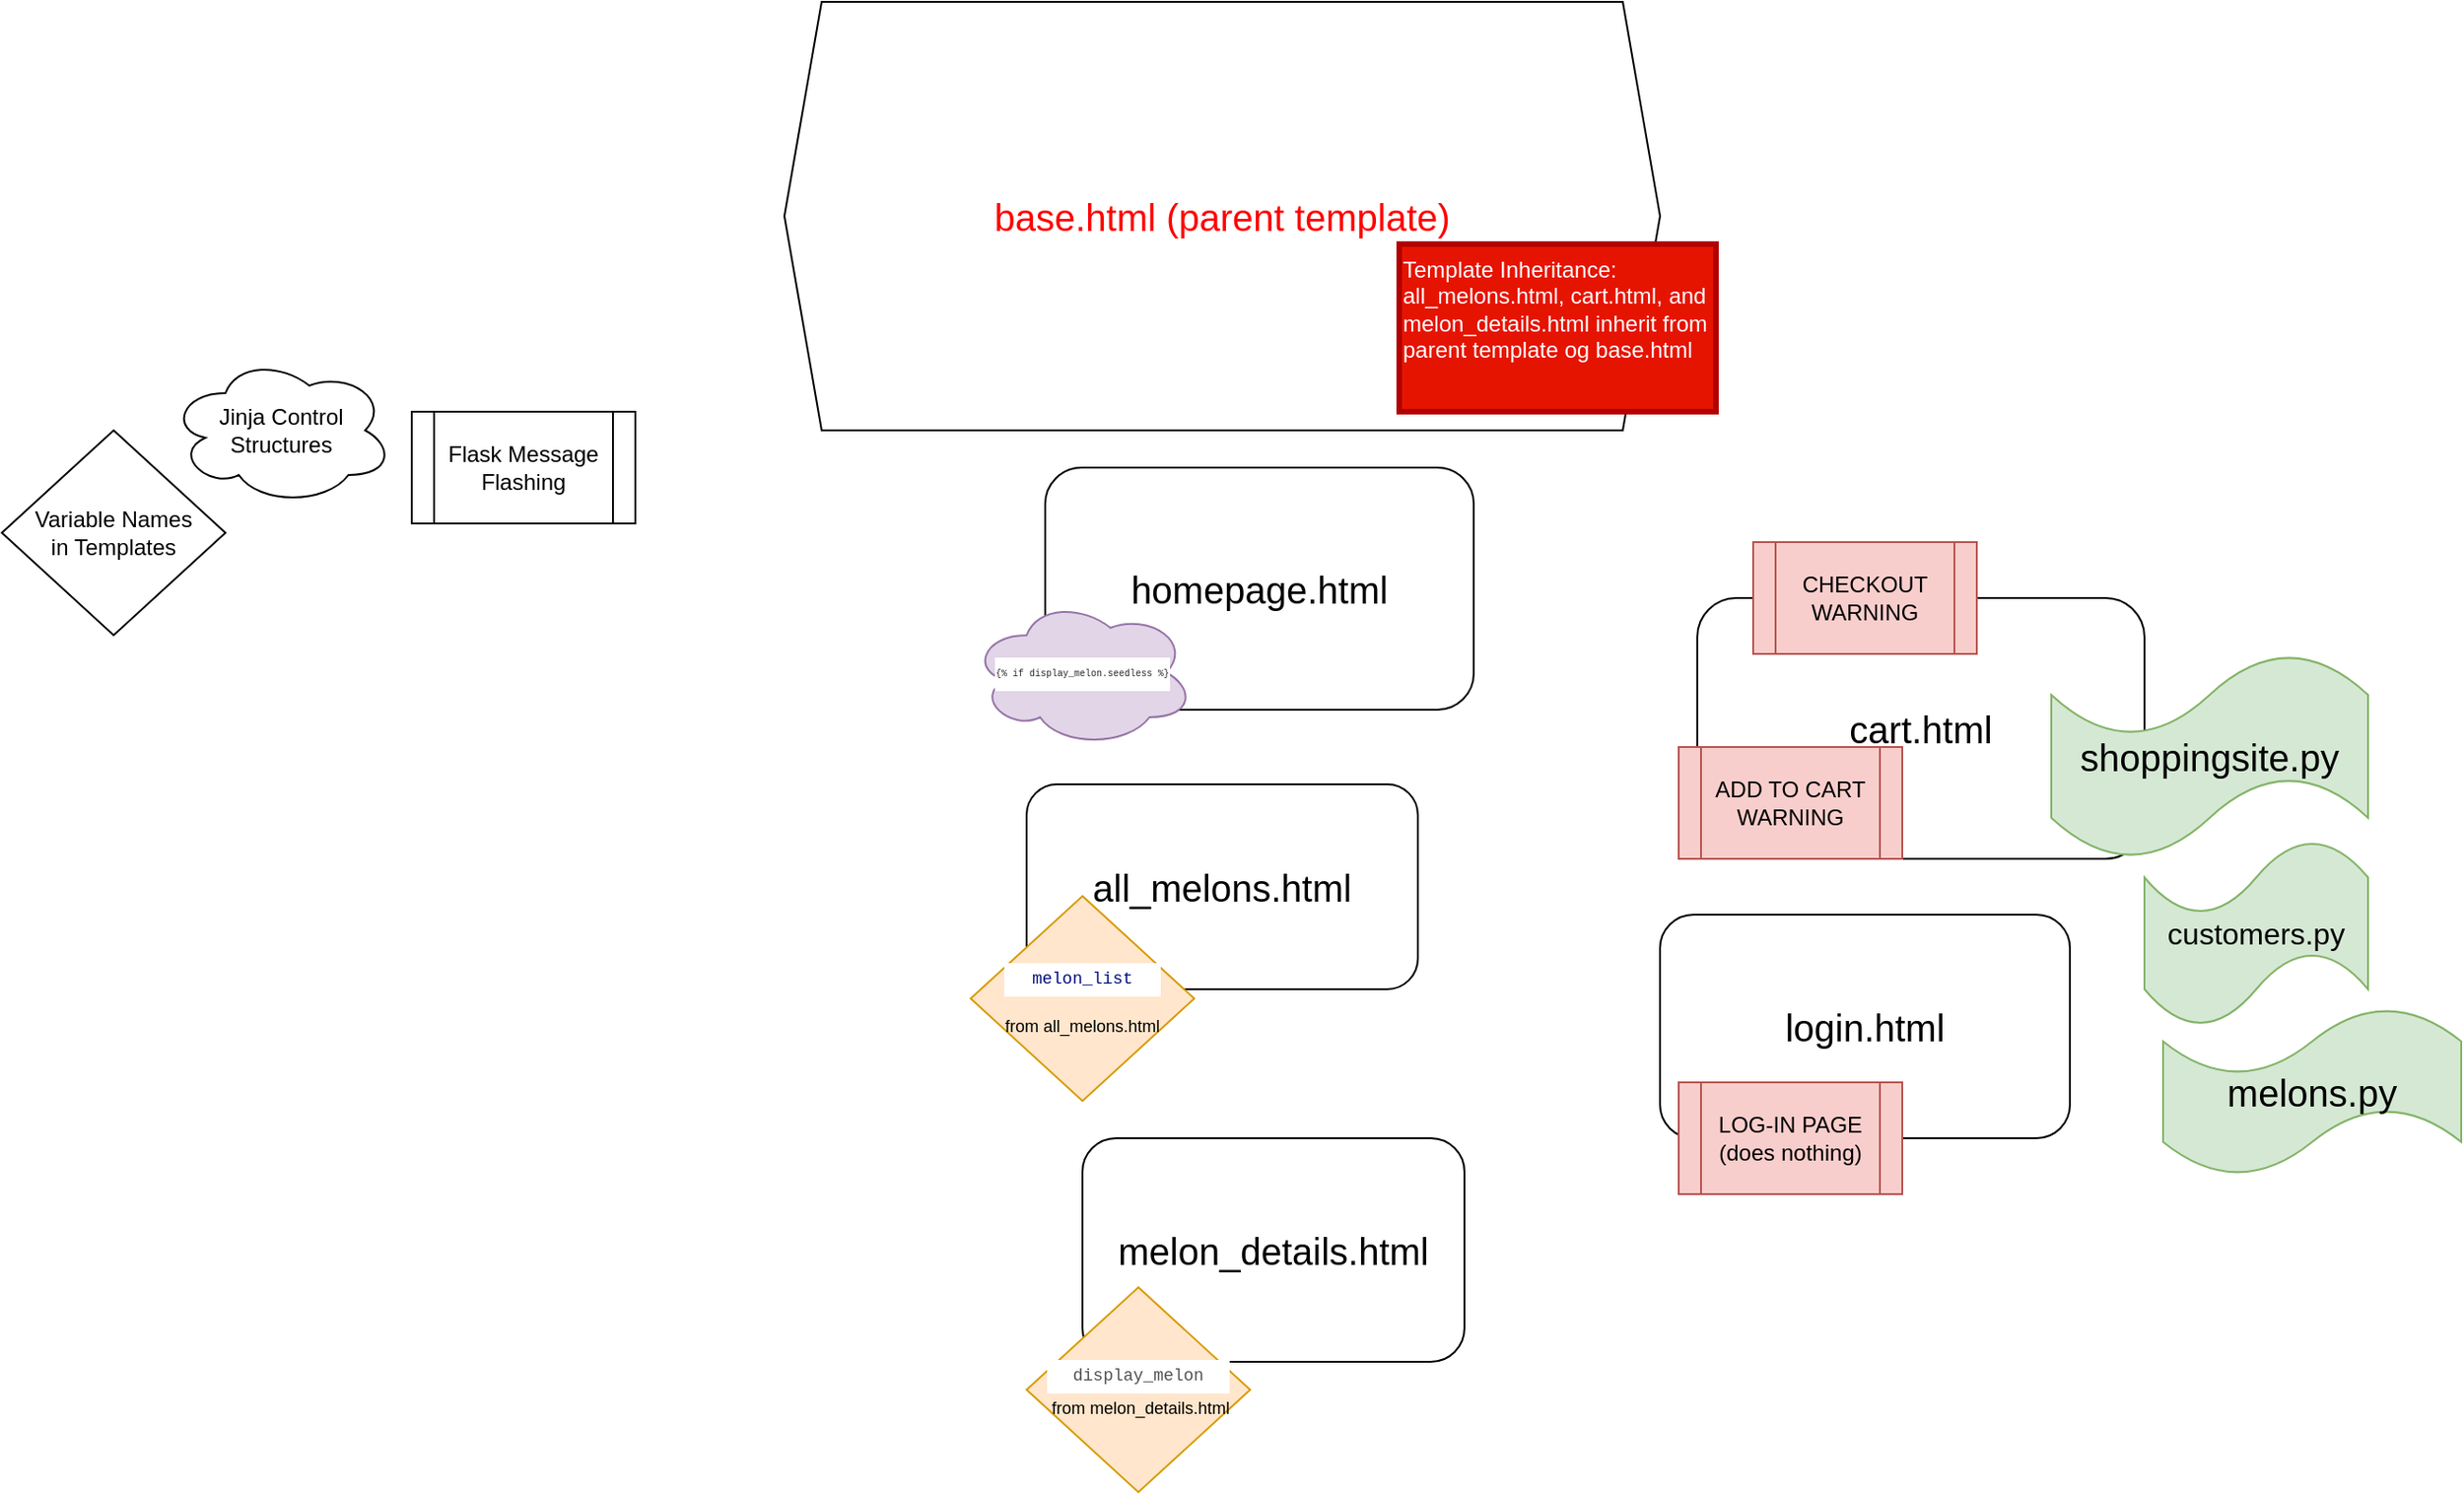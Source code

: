 <mxfile version="20.5.3" type="github">
  <diagram id="C5RBs43oDa-KdzZeNtuy" name="Page-1">
    <mxGraphModel dx="1666" dy="808" grid="1" gridSize="10" guides="1" tooltips="1" connect="1" arrows="1" fold="1" page="1" pageScale="1" pageWidth="1600" pageHeight="1200" math="0" shadow="0">
      <root>
        <mxCell id="WIyWlLk6GJQsqaUBKTNV-0" />
        <mxCell id="WIyWlLk6GJQsqaUBKTNV-1" parent="WIyWlLk6GJQsqaUBKTNV-0" />
        <mxCell id="lgwFJ74BdAqI2cMKbybp-2" value="&lt;font style=&quot;font-size: 20px;&quot;&gt;melon_details.html&lt;/font&gt;" style="rounded=1;whiteSpace=wrap;html=1;fontSize=12;glass=0;strokeWidth=1;shadow=0;" vertex="1" parent="WIyWlLk6GJQsqaUBKTNV-1">
          <mxGeometry x="610" y="650" width="205" height="120" as="geometry" />
        </mxCell>
        <mxCell id="lgwFJ74BdAqI2cMKbybp-3" value="&lt;font style=&quot;font-size: 20px;&quot;&gt;login.html&lt;/font&gt;" style="rounded=1;whiteSpace=wrap;html=1;fontSize=12;glass=0;strokeWidth=1;shadow=0;" vertex="1" parent="WIyWlLk6GJQsqaUBKTNV-1">
          <mxGeometry x="920" y="530" width="220" height="120" as="geometry" />
        </mxCell>
        <mxCell id="lgwFJ74BdAqI2cMKbybp-5" value="&lt;font style=&quot;font-size: 20px;&quot;&gt;cart.html&lt;/font&gt;" style="rounded=1;whiteSpace=wrap;html=1;fontSize=12;glass=0;strokeWidth=1;shadow=0;" vertex="1" parent="WIyWlLk6GJQsqaUBKTNV-1">
          <mxGeometry x="940" y="360" width="240" height="140" as="geometry" />
        </mxCell>
        <mxCell id="lgwFJ74BdAqI2cMKbybp-7" value="&lt;font style=&quot;font-size: 20px;&quot;&gt;all_melons.html&lt;/font&gt;" style="rounded=1;whiteSpace=wrap;html=1;fontSize=12;glass=0;strokeWidth=1;shadow=0;" vertex="1" parent="WIyWlLk6GJQsqaUBKTNV-1">
          <mxGeometry x="580" y="460" width="210" height="110" as="geometry" />
        </mxCell>
        <mxCell id="lgwFJ74BdAqI2cMKbybp-14" value="&lt;div&gt;Variable Names &lt;br&gt;&lt;/div&gt;&lt;div&gt;in Templates&lt;/div&gt;" style="rhombus;whiteSpace=wrap;html=1;" vertex="1" parent="WIyWlLk6GJQsqaUBKTNV-1">
          <mxGeometry x="30" y="270" width="120" height="110" as="geometry" />
        </mxCell>
        <mxCell id="lgwFJ74BdAqI2cMKbybp-18" value="&lt;div style=&quot;color: rgb(41, 41, 41); background-color: rgb(255, 255, 255); font-family: Menlo, Monaco, &amp;quot;Courier New&amp;quot;, monospace; font-weight: normal; font-size: 9px; line-height: 18px;&quot;&gt;&lt;div style=&quot;font-size: 9px;&quot;&gt;&lt;font style=&quot;font-size: 9px;&quot;&gt;&lt;span style=&quot;color: rgb(0, 16, 128); font-size: 9px;&quot;&gt;melon_list&lt;/span&gt;&lt;/font&gt;&lt;/div&gt;&lt;/div&gt;&lt;div style=&quot;font-size: 9px;&quot;&gt;&lt;font style=&quot;font-size: 9px;&quot;&gt;&lt;br style=&quot;font-size: 9px;&quot;&gt;&lt;/font&gt;&lt;/div&gt;&lt;div style=&quot;font-size: 9px;&quot;&gt;&lt;font style=&quot;font-size: 9px;&quot;&gt;from all_melons.html&lt;br style=&quot;font-size: 9px;&quot;&gt;&lt;/font&gt;&lt;/div&gt;" style="rhombus;whiteSpace=wrap;html=1;fillColor=#ffe6cc;strokeColor=#d79b00;" vertex="1" parent="WIyWlLk6GJQsqaUBKTNV-1">
          <mxGeometry x="550" y="520" width="120" height="110" as="geometry" />
        </mxCell>
        <mxCell id="lgwFJ74BdAqI2cMKbybp-19" value="&lt;div style=&quot;color: rgb(41, 41, 41); background-color: rgb(255, 255, 255); font-family: Menlo, Monaco, &amp;quot;Courier New&amp;quot;, monospace; font-weight: normal; font-size: 9px; line-height: 18px;&quot;&gt;&lt;div style=&quot;font-size: 9px;&quot;&gt;&lt;font style=&quot;font-size: 9px;&quot;&gt;&lt;span style=&quot;color: rgb(81, 81, 81); font-size: 9px;&quot;&gt;display_melon&lt;/span&gt;&lt;/font&gt;&lt;/div&gt;&lt;/div&gt;&lt;font style=&quot;font-size: 9px;&quot;&gt;&amp;nbsp;from melon_details.html&lt;/font&gt;" style="rhombus;whiteSpace=wrap;html=1;fillColor=#ffe6cc;strokeColor=#d79b00;" vertex="1" parent="WIyWlLk6GJQsqaUBKTNV-1">
          <mxGeometry x="580" y="730" width="120" height="110" as="geometry" />
        </mxCell>
        <mxCell id="lgwFJ74BdAqI2cMKbybp-20" value="Flask Message Flashing" style="shape=process;whiteSpace=wrap;html=1;backgroundOutline=1;" vertex="1" parent="WIyWlLk6GJQsqaUBKTNV-1">
          <mxGeometry x="250" y="260" width="120" height="60" as="geometry" />
        </mxCell>
        <mxCell id="lgwFJ74BdAqI2cMKbybp-23" value="Jinja Control Structures" style="ellipse;shape=cloud;whiteSpace=wrap;html=1;" vertex="1" parent="WIyWlLk6GJQsqaUBKTNV-1">
          <mxGeometry x="120" y="230" width="120" height="80" as="geometry" />
        </mxCell>
        <mxCell id="lgwFJ74BdAqI2cMKbybp-47" value="LOG-IN PAGE (does nothing)" style="shape=process;whiteSpace=wrap;html=1;backgroundOutline=1;fillColor=#f8cecc;strokeColor=#b85450;" vertex="1" parent="WIyWlLk6GJQsqaUBKTNV-1">
          <mxGeometry x="930" y="620" width="120" height="60" as="geometry" />
        </mxCell>
        <mxCell id="lgwFJ74BdAqI2cMKbybp-48" value="CHECKOUT WARNING" style="shape=process;whiteSpace=wrap;html=1;backgroundOutline=1;fillColor=#f8cecc;strokeColor=#b85450;" vertex="1" parent="WIyWlLk6GJQsqaUBKTNV-1">
          <mxGeometry x="970" y="330" width="120" height="60" as="geometry" />
        </mxCell>
        <mxCell id="lgwFJ74BdAqI2cMKbybp-49" value="ADD TO CART WARNING" style="shape=process;whiteSpace=wrap;html=1;backgroundOutline=1;fillColor=#f8cecc;strokeColor=#b85450;" vertex="1" parent="WIyWlLk6GJQsqaUBKTNV-1">
          <mxGeometry x="930" y="440" width="120" height="60" as="geometry" />
        </mxCell>
        <mxCell id="lgwFJ74BdAqI2cMKbybp-50" value="&lt;font style=&quot;font-size: 16px;&quot;&gt;customers.py&lt;/font&gt;" style="shape=tape;whiteSpace=wrap;html=1;fontSize=9;fillColor=#d5e8d4;strokeColor=#82b366;" vertex="1" parent="WIyWlLk6GJQsqaUBKTNV-1">
          <mxGeometry x="1180" y="490" width="120" height="100" as="geometry" />
        </mxCell>
        <mxCell id="lgwFJ74BdAqI2cMKbybp-51" value="&lt;font style=&quot;font-size: 20px;&quot;&gt;shoppingsite.py&lt;/font&gt;" style="shape=tape;whiteSpace=wrap;html=1;fontSize=9;fillColor=#d5e8d4;strokeColor=#82b366;" vertex="1" parent="WIyWlLk6GJQsqaUBKTNV-1">
          <mxGeometry x="1130" y="390" width="170" height="110" as="geometry" />
        </mxCell>
        <mxCell id="lgwFJ74BdAqI2cMKbybp-52" value="&lt;font style=&quot;font-size: 20px;&quot;&gt;melons.py&lt;/font&gt;" style="shape=tape;whiteSpace=wrap;html=1;fontSize=9;fillColor=#d5e8d4;strokeColor=#82b366;" vertex="1" parent="WIyWlLk6GJQsqaUBKTNV-1">
          <mxGeometry x="1190" y="580" width="160" height="90" as="geometry" />
        </mxCell>
        <mxCell id="lgwFJ74BdAqI2cMKbybp-4" value="&lt;font style=&quot;font-size: 20px;&quot;&gt;homepage.html&lt;/font&gt;" style="rounded=1;whiteSpace=wrap;html=1;fontSize=12;glass=0;strokeWidth=1;shadow=0;" vertex="1" parent="WIyWlLk6GJQsqaUBKTNV-1">
          <mxGeometry x="590" y="290" width="230" height="130" as="geometry" />
        </mxCell>
        <mxCell id="lgwFJ74BdAqI2cMKbybp-56" value="base.html (parent template)" style="shape=hexagon;perimeter=hexagonPerimeter2;whiteSpace=wrap;html=1;fixedSize=1;fontSize=20;fontColor=#FF0000;" vertex="1" parent="WIyWlLk6GJQsqaUBKTNV-1">
          <mxGeometry x="450" y="40" width="470" height="230" as="geometry" />
        </mxCell>
        <mxCell id="lgwFJ74BdAqI2cMKbybp-57" style="edgeStyle=orthogonalEdgeStyle;rounded=0;orthogonalLoop=1;jettySize=auto;html=1;exitX=0.5;exitY=1;exitDx=0;exitDy=0;fontSize=20;fontColor=#FF0000;" edge="1" parent="WIyWlLk6GJQsqaUBKTNV-1" source="lgwFJ74BdAqI2cMKbybp-5" target="lgwFJ74BdAqI2cMKbybp-5">
          <mxGeometry relative="1" as="geometry" />
        </mxCell>
        <mxCell id="lgwFJ74BdAqI2cMKbybp-24" value="&lt;div style=&quot;color: rgb(41, 41, 41); background-color: rgb(255, 255, 255); font-family: Menlo, Monaco, &amp;quot;Courier New&amp;quot;, monospace; font-weight: normal; font-size: 5px; line-height: 18px;&quot;&gt;&lt;div style=&quot;font-size: 5px;&quot;&gt;&lt;span style=&quot;color: rgb(41, 41, 41); font-size: 5px;&quot;&gt;{% if display_melon.seedless %}&lt;/span&gt;&lt;/div&gt;&lt;/div&gt;" style="ellipse;shape=cloud;whiteSpace=wrap;html=1;fillColor=#e1d5e7;strokeColor=#9673a6;" vertex="1" parent="WIyWlLk6GJQsqaUBKTNV-1">
          <mxGeometry x="550" y="360" width="120" height="80" as="geometry" />
        </mxCell>
        <mxCell id="lgwFJ74BdAqI2cMKbybp-30" value="Template Inheritance: all_melons.html, cart.html, and melon_details.html inherit from parent template og base.html" style="text;whiteSpace=wrap;html=1;fillColor=#e51400;strokeColor=#B20000;fontColor=#ffffff;strokeWidth=3;" vertex="1" parent="WIyWlLk6GJQsqaUBKTNV-1">
          <mxGeometry x="780" y="170" width="170" height="90" as="geometry" />
        </mxCell>
      </root>
    </mxGraphModel>
  </diagram>
</mxfile>
